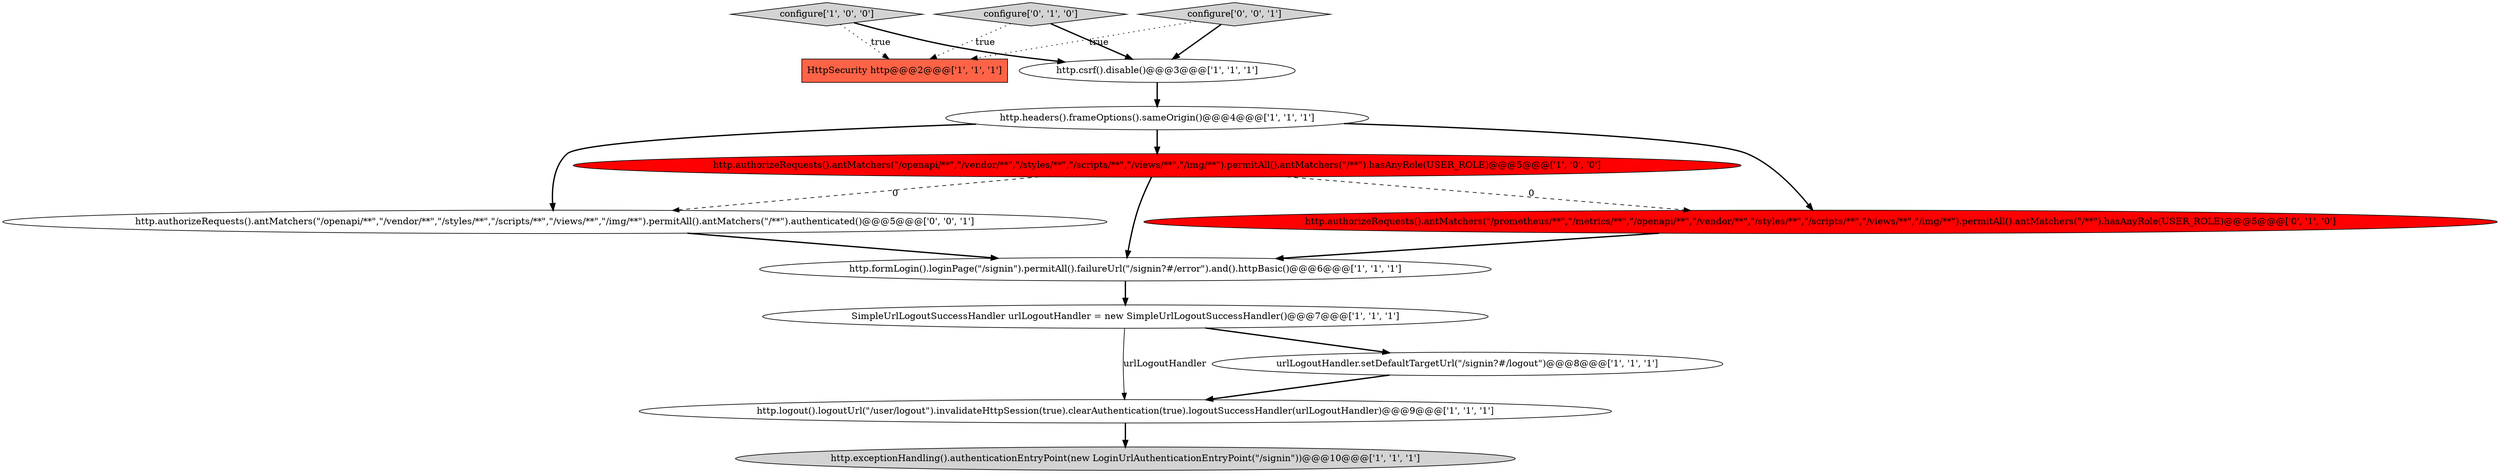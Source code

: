 digraph {
9 [style = filled, label = "http.headers().frameOptions().sameOrigin()@@@4@@@['1', '1', '1']", fillcolor = white, shape = ellipse image = "AAA0AAABBB1BBB"];
7 [style = filled, label = "http.exceptionHandling().authenticationEntryPoint(new LoginUrlAuthenticationEntryPoint(\"/signin\"))@@@10@@@['1', '1', '1']", fillcolor = lightgray, shape = ellipse image = "AAA0AAABBB1BBB"];
0 [style = filled, label = "SimpleUrlLogoutSuccessHandler urlLogoutHandler = new SimpleUrlLogoutSuccessHandler()@@@7@@@['1', '1', '1']", fillcolor = white, shape = ellipse image = "AAA0AAABBB1BBB"];
8 [style = filled, label = "urlLogoutHandler.setDefaultTargetUrl(\"/signin?#/logout\")@@@8@@@['1', '1', '1']", fillcolor = white, shape = ellipse image = "AAA0AAABBB1BBB"];
3 [style = filled, label = "http.authorizeRequests().antMatchers(\"/openapi/**\",\"/vendor/**\",\"/styles/**\",\"/scripts/**\",\"/views/**\",\"/img/**\").permitAll().antMatchers(\"/**\").hasAnyRole(USER_ROLE)@@@5@@@['1', '0', '0']", fillcolor = red, shape = ellipse image = "AAA1AAABBB1BBB"];
1 [style = filled, label = "configure['1', '0', '0']", fillcolor = lightgray, shape = diamond image = "AAA0AAABBB1BBB"];
4 [style = filled, label = "HttpSecurity http@@@2@@@['1', '1', '1']", fillcolor = tomato, shape = box image = "AAA0AAABBB1BBB"];
12 [style = filled, label = "configure['0', '0', '1']", fillcolor = lightgray, shape = diamond image = "AAA0AAABBB3BBB"];
10 [style = filled, label = "http.authorizeRequests().antMatchers(\"/prometheus/**\",\"/metrics/**\",\"/openapi/**\",\"/vendor/**\",\"/styles/**\",\"/scripts/**\",\"/views/**\",\"/img/**\").permitAll().antMatchers(\"/**\").hasAnyRole(USER_ROLE)@@@5@@@['0', '1', '0']", fillcolor = red, shape = ellipse image = "AAA1AAABBB2BBB"];
13 [style = filled, label = "http.authorizeRequests().antMatchers(\"/openapi/**\",\"/vendor/**\",\"/styles/**\",\"/scripts/**\",\"/views/**\",\"/img/**\").permitAll().antMatchers(\"/**\").authenticated()@@@5@@@['0', '0', '1']", fillcolor = white, shape = ellipse image = "AAA0AAABBB3BBB"];
5 [style = filled, label = "http.logout().logoutUrl(\"/user/logout\").invalidateHttpSession(true).clearAuthentication(true).logoutSuccessHandler(urlLogoutHandler)@@@9@@@['1', '1', '1']", fillcolor = white, shape = ellipse image = "AAA0AAABBB1BBB"];
2 [style = filled, label = "http.csrf().disable()@@@3@@@['1', '1', '1']", fillcolor = white, shape = ellipse image = "AAA0AAABBB1BBB"];
6 [style = filled, label = "http.formLogin().loginPage(\"/signin\").permitAll().failureUrl(\"/signin?#/error\").and().httpBasic()@@@6@@@['1', '1', '1']", fillcolor = white, shape = ellipse image = "AAA0AAABBB1BBB"];
11 [style = filled, label = "configure['0', '1', '0']", fillcolor = lightgray, shape = diamond image = "AAA0AAABBB2BBB"];
9->3 [style = bold, label=""];
5->7 [style = bold, label=""];
3->6 [style = bold, label=""];
12->2 [style = bold, label=""];
1->2 [style = bold, label=""];
0->5 [style = solid, label="urlLogoutHandler"];
6->0 [style = bold, label=""];
1->4 [style = dotted, label="true"];
12->4 [style = dotted, label="true"];
2->9 [style = bold, label=""];
9->10 [style = bold, label=""];
8->5 [style = bold, label=""];
13->6 [style = bold, label=""];
11->4 [style = dotted, label="true"];
3->10 [style = dashed, label="0"];
3->13 [style = dashed, label="0"];
10->6 [style = bold, label=""];
11->2 [style = bold, label=""];
0->8 [style = bold, label=""];
9->13 [style = bold, label=""];
}
